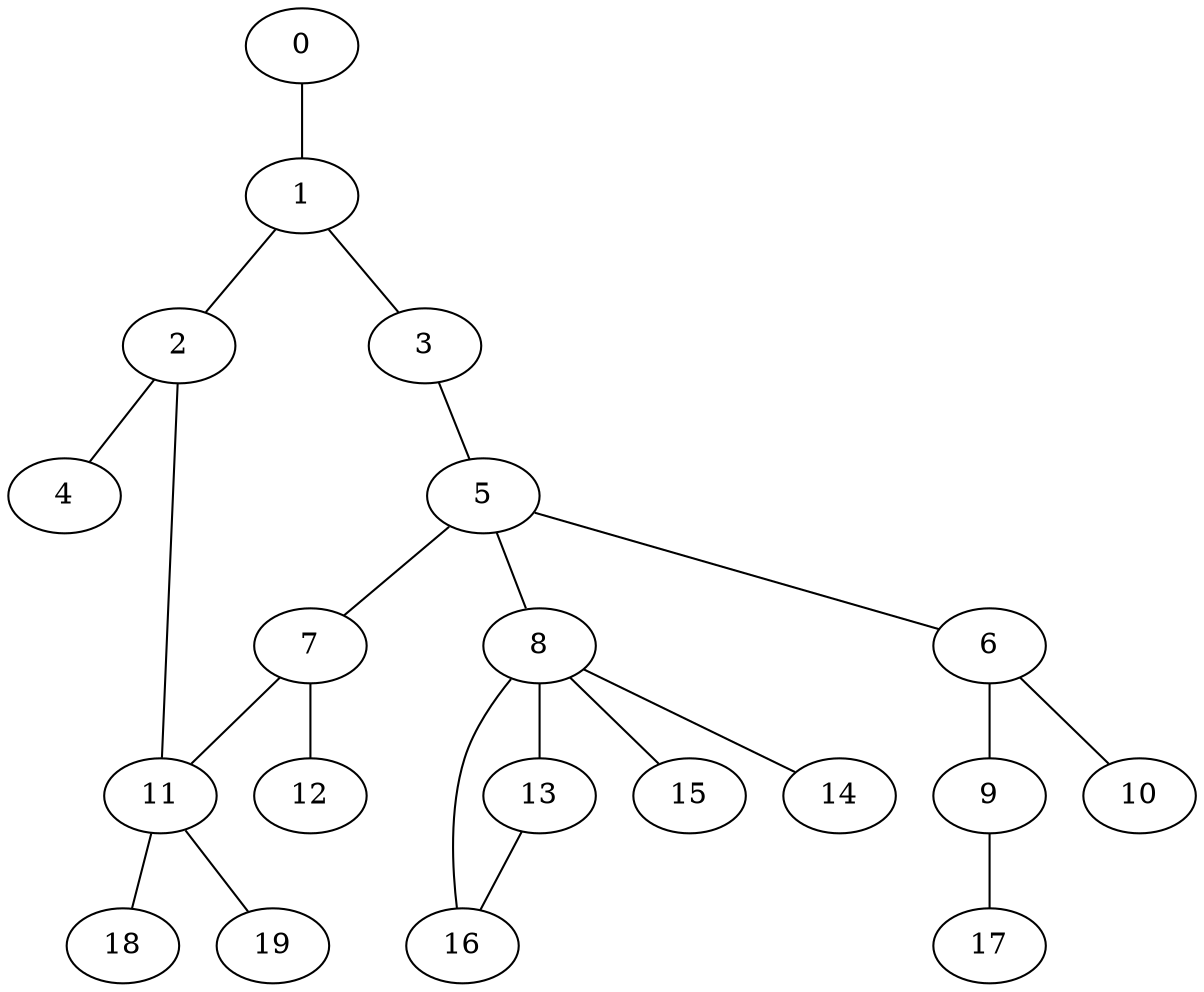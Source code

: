 
graph graphname {
    0 -- 1
1 -- 2
1 -- 3
2 -- 4
2 -- 11
3 -- 5
5 -- 8
5 -- 6
5 -- 7
6 -- 9
6 -- 10
7 -- 11
7 -- 12
8 -- 16
8 -- 15
8 -- 14
8 -- 13
9 -- 17
11 -- 18
11 -- 19
13 -- 16

}
